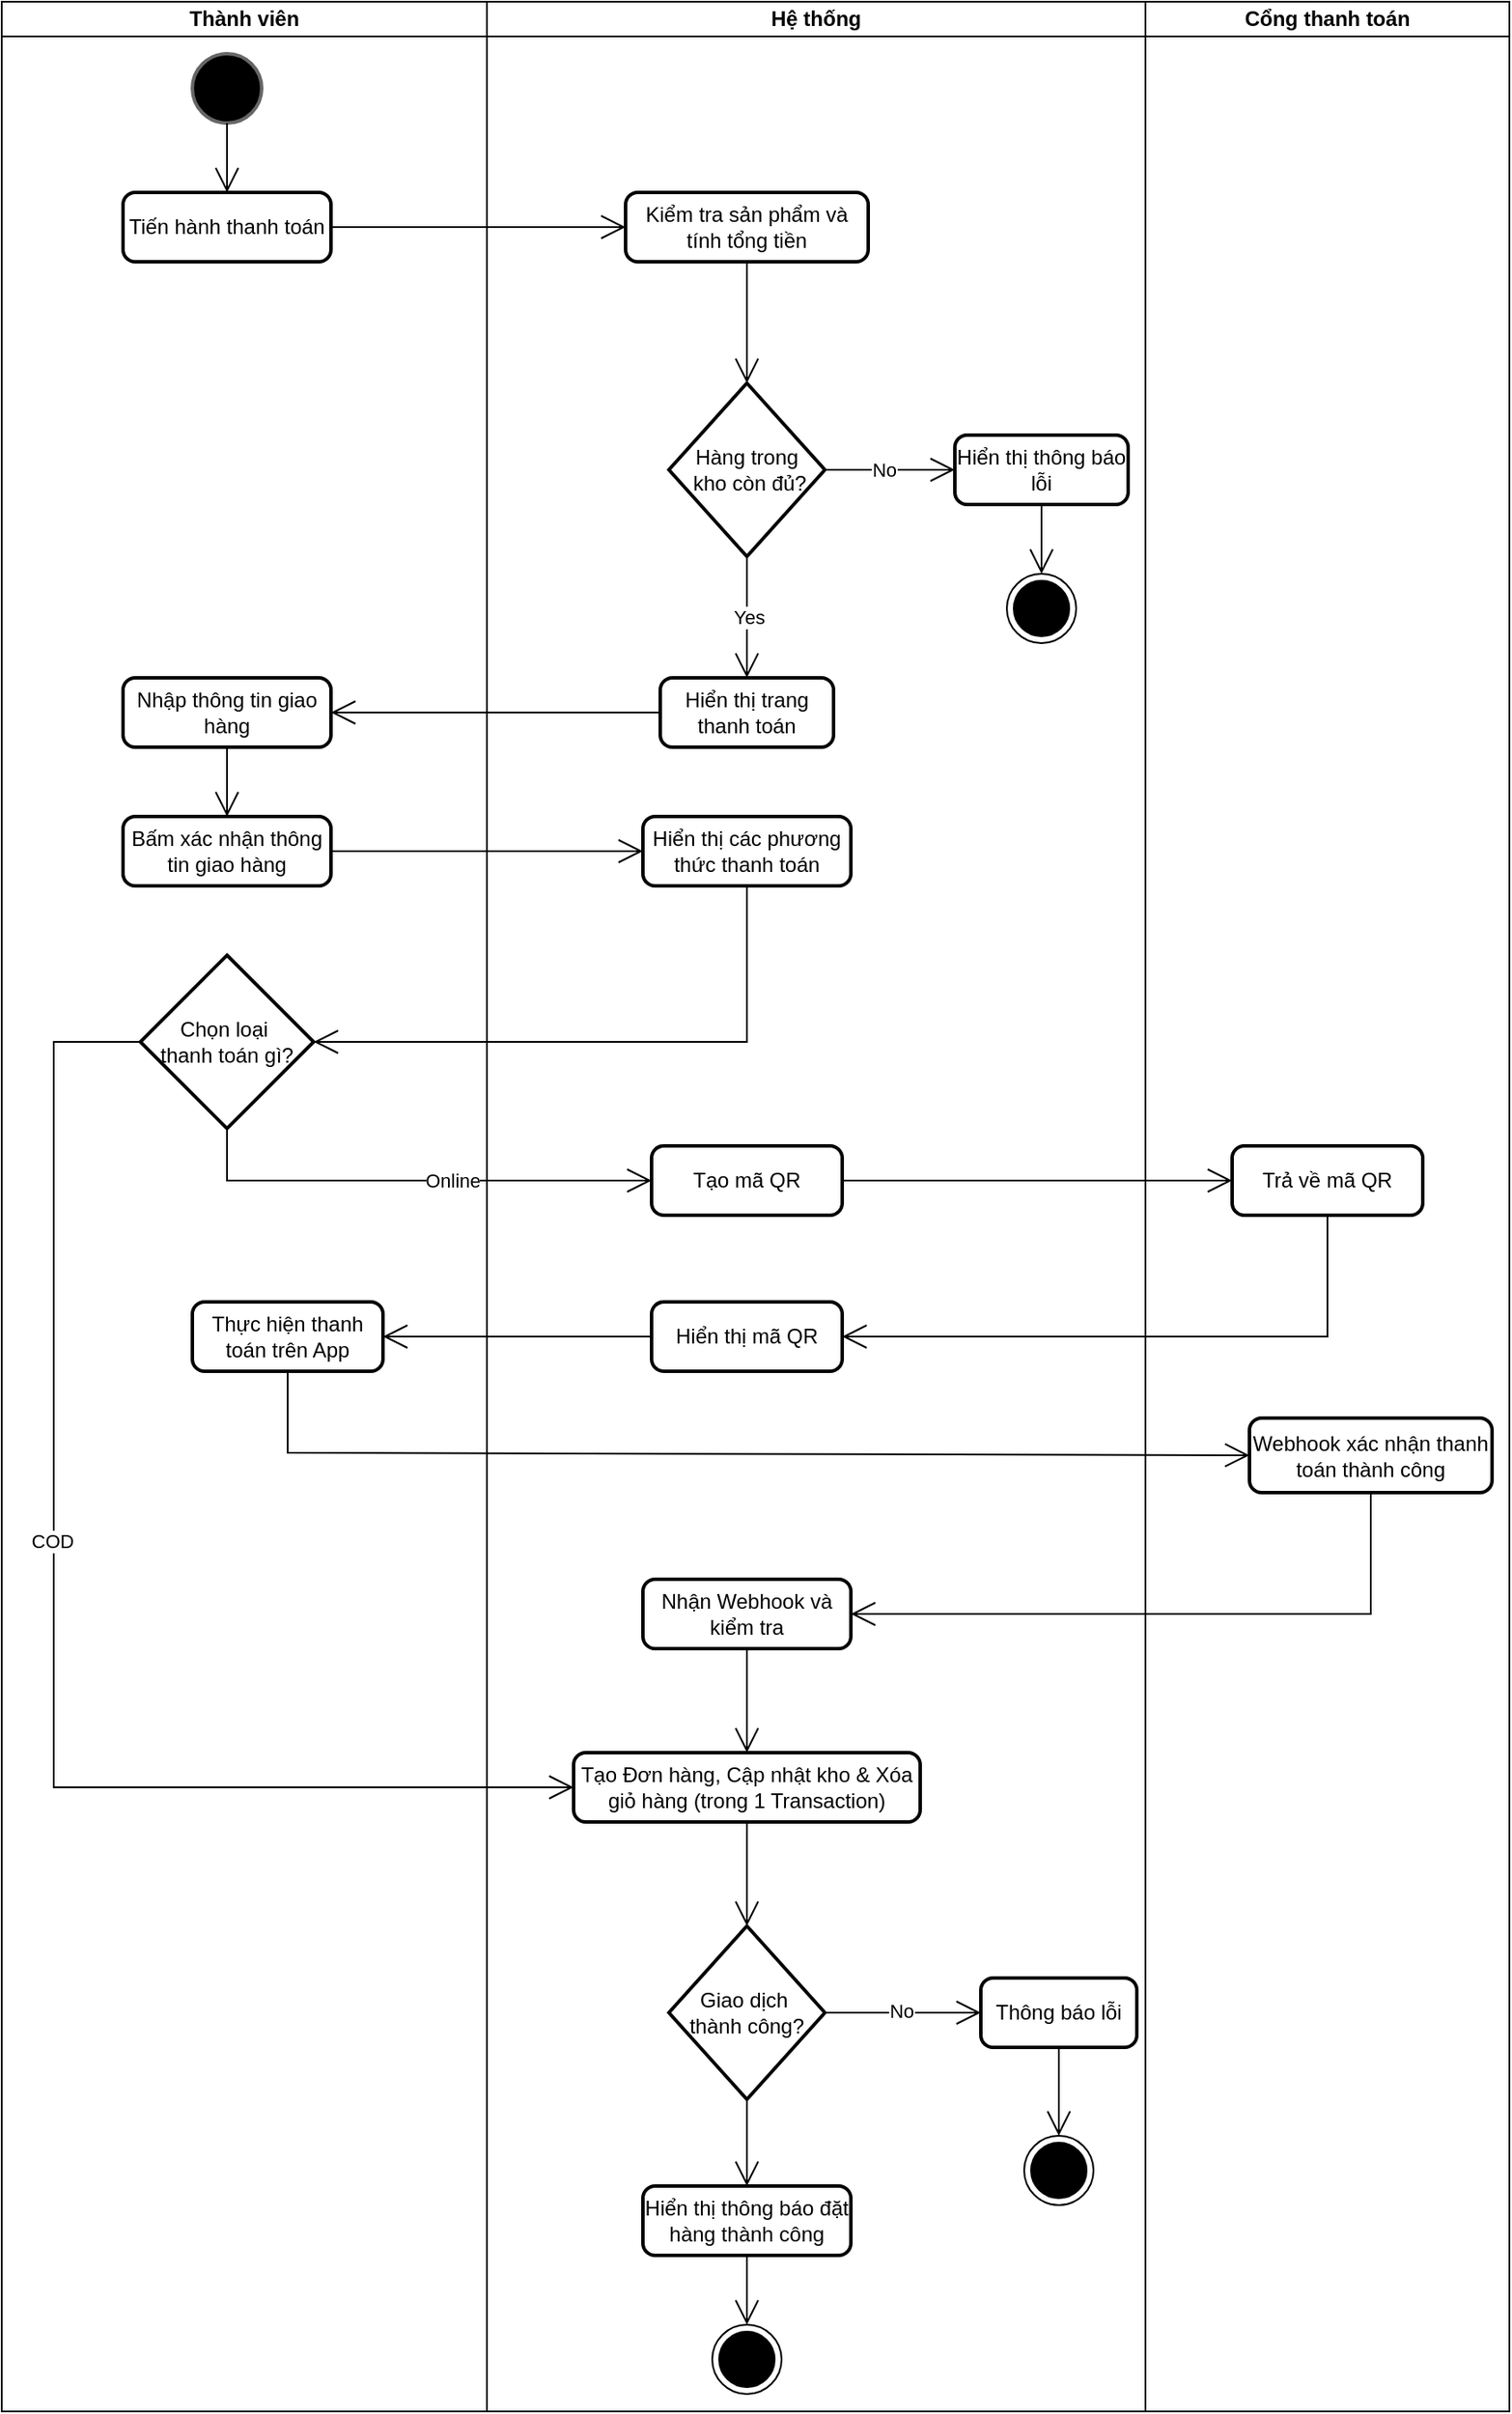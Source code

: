<mxfile version="28.1.0">
  <diagram name="Trang-1" id="hkHy-YGDt-UhT3pZUycg">
    <mxGraphModel dx="1317" dy="1146" grid="1" gridSize="10" guides="1" tooltips="1" connect="1" arrows="1" fold="1" page="1" pageScale="1" pageWidth="1169" pageHeight="827" background="none" math="0" shadow="0">
      <root>
        <mxCell id="0" />
        <mxCell id="1" parent="0" />
        <mxCell id="-FLB4UagejfchaIFmIVc-2" value="" style="strokeWidth=2;html=1;shape=mxgraph.flowchart.start_2;whiteSpace=wrap;fillColor=#000000;gradientColor=default;strokeColor=#666666;" parent="1" vertex="1">
          <mxGeometry x="120" y="40" width="40" height="40" as="geometry" />
        </mxCell>
        <mxCell id="-FLB4UagejfchaIFmIVc-4" value="Tiến hành thanh toán" style="rounded=1;whiteSpace=wrap;html=1;absoluteArcSize=1;arcSize=14;strokeWidth=2;" parent="1" vertex="1">
          <mxGeometry x="80" y="120" width="120" height="40" as="geometry" />
        </mxCell>
        <mxCell id="-FLB4UagejfchaIFmIVc-8" value="" style="endArrow=open;endFill=1;endSize=12;html=1;rounded=0;exitX=0.5;exitY=1;exitDx=0;exitDy=0;exitPerimeter=0;entryX=0.5;entryY=0;entryDx=0;entryDy=0;" parent="1" source="-FLB4UagejfchaIFmIVc-2" target="-FLB4UagejfchaIFmIVc-4" edge="1">
          <mxGeometry width="160" relative="1" as="geometry">
            <mxPoint x="230" y="180" as="sourcePoint" />
            <mxPoint x="390" y="180" as="targetPoint" />
          </mxGeometry>
        </mxCell>
        <mxCell id="-FLB4UagejfchaIFmIVc-15" value="Kiểm tra sản phẩm và tính tổng tiền" style="rounded=1;whiteSpace=wrap;html=1;absoluteArcSize=1;arcSize=14;strokeWidth=2;" parent="1" vertex="1">
          <mxGeometry x="370" y="120" width="140" height="40" as="geometry" />
        </mxCell>
        <mxCell id="-FLB4UagejfchaIFmIVc-16" value="" style="endArrow=open;endFill=1;endSize=12;html=1;rounded=0;exitX=1;exitY=0.5;exitDx=0;exitDy=0;entryX=0;entryY=0.5;entryDx=0;entryDy=0;" parent="1" source="-FLB4UagejfchaIFmIVc-4" target="-FLB4UagejfchaIFmIVc-15" edge="1">
          <mxGeometry width="160" relative="1" as="geometry">
            <mxPoint x="230" y="130" as="sourcePoint" />
            <mxPoint x="230" y="170" as="targetPoint" />
          </mxGeometry>
        </mxCell>
        <mxCell id="-FLB4UagejfchaIFmIVc-17" value="&lt;font&gt;Hàng trong&lt;/font&gt;&lt;div&gt;&lt;font&gt;&amp;nbsp;kho còn đủ?&lt;/font&gt;&lt;/div&gt;" style="strokeWidth=2;html=1;shape=mxgraph.flowchart.decision;whiteSpace=wrap;" parent="1" vertex="1">
          <mxGeometry x="395" y="230" width="90" height="100" as="geometry" />
        </mxCell>
        <mxCell id="-FLB4UagejfchaIFmIVc-18" value="" style="endArrow=open;endFill=1;endSize=12;html=1;rounded=0;exitX=0.5;exitY=1;exitDx=0;exitDy=0;entryX=0.5;entryY=0;entryDx=0;entryDy=0;entryPerimeter=0;" parent="1" source="-FLB4UagejfchaIFmIVc-15" target="-FLB4UagejfchaIFmIVc-17" edge="1">
          <mxGeometry width="160" relative="1" as="geometry">
            <mxPoint x="400" y="190" as="sourcePoint" />
            <mxPoint x="570" y="190" as="targetPoint" />
          </mxGeometry>
        </mxCell>
        <mxCell id="-FLB4UagejfchaIFmIVc-20" value="Hiển thị thông báo lỗi" style="rounded=1;whiteSpace=wrap;html=1;absoluteArcSize=1;arcSize=14;strokeWidth=2;" parent="1" vertex="1">
          <mxGeometry x="560" y="260" width="100" height="40" as="geometry" />
        </mxCell>
        <mxCell id="-FLB4UagejfchaIFmIVc-21" value="" style="endArrow=open;endFill=1;endSize=12;html=1;rounded=0;exitX=1;exitY=0.5;exitDx=0;exitDy=0;entryX=0;entryY=0.5;entryDx=0;entryDy=0;exitPerimeter=0;" parent="1" source="-FLB4UagejfchaIFmIVc-17" target="-FLB4UagejfchaIFmIVc-20" edge="1">
          <mxGeometry width="160" relative="1" as="geometry">
            <mxPoint x="500" y="300" as="sourcePoint" />
            <mxPoint x="500" y="370" as="targetPoint" />
          </mxGeometry>
        </mxCell>
        <mxCell id="-FLB4UagejfchaIFmIVc-22" value="No" style="edgeLabel;html=1;align=center;verticalAlign=middle;resizable=0;points=[];" parent="-FLB4UagejfchaIFmIVc-21" vertex="1" connectable="0">
          <mxGeometry x="-0.093" relative="1" as="geometry">
            <mxPoint as="offset" />
          </mxGeometry>
        </mxCell>
        <mxCell id="-FLB4UagejfchaIFmIVc-23" value="" style="ellipse;html=1;shape=endState;strokeColor=light-dark(#000000, #959595);fillColor=#000000;gradientColor=light-dark(#000000, #535353);" parent="1" vertex="1">
          <mxGeometry x="590" y="340" width="40" height="40" as="geometry" />
        </mxCell>
        <mxCell id="-FLB4UagejfchaIFmIVc-24" value="" style="endArrow=open;endFill=1;endSize=12;html=1;rounded=0;exitX=0.5;exitY=1;exitDx=0;exitDy=0;entryX=0.5;entryY=0;entryDx=0;entryDy=0;" parent="1" source="-FLB4UagejfchaIFmIVc-20" target="-FLB4UagejfchaIFmIVc-23" edge="1">
          <mxGeometry width="160" relative="1" as="geometry">
            <mxPoint x="450" y="500" as="sourcePoint" />
            <mxPoint x="610" y="500" as="targetPoint" />
          </mxGeometry>
        </mxCell>
        <mxCell id="-FLB4UagejfchaIFmIVc-25" value="" style="endArrow=open;endFill=1;endSize=12;html=1;rounded=0;exitX=0.5;exitY=1;exitDx=0;exitDy=0;exitPerimeter=0;entryX=0.5;entryY=0;entryDx=0;entryDy=0;" parent="1" source="-FLB4UagejfchaIFmIVc-17" target="-FLB4UagejfchaIFmIVc-29" edge="1">
          <mxGeometry width="160" relative="1" as="geometry">
            <mxPoint x="430" y="380" as="sourcePoint" />
            <mxPoint x="440" y="380" as="targetPoint" />
          </mxGeometry>
        </mxCell>
        <mxCell id="-FLB4UagejfchaIFmIVc-28" value="Yes" style="edgeLabel;html=1;align=center;verticalAlign=middle;resizable=0;points=[];" parent="-FLB4UagejfchaIFmIVc-25" vertex="1" connectable="0">
          <mxGeometry x="-0.005" y="1" relative="1" as="geometry">
            <mxPoint as="offset" />
          </mxGeometry>
        </mxCell>
        <mxCell id="-FLB4UagejfchaIFmIVc-29" value="Hiển thị trang thanh toán" style="rounded=1;whiteSpace=wrap;html=1;absoluteArcSize=1;arcSize=14;strokeWidth=2;" parent="1" vertex="1">
          <mxGeometry x="390" y="400" width="100" height="40" as="geometry" />
        </mxCell>
        <mxCell id="-FLB4UagejfchaIFmIVc-30" value="Nhập thông tin giao hàng" style="rounded=1;whiteSpace=wrap;html=1;absoluteArcSize=1;arcSize=14;strokeWidth=2;" parent="1" vertex="1">
          <mxGeometry x="80" y="400" width="120" height="40" as="geometry" />
        </mxCell>
        <mxCell id="-FLB4UagejfchaIFmIVc-31" value="" style="endArrow=open;endFill=1;endSize=12;html=1;rounded=0;exitX=0;exitY=0.5;exitDx=0;exitDy=0;entryX=1;entryY=0.5;entryDx=0;entryDy=0;" parent="1" source="-FLB4UagejfchaIFmIVc-29" target="-FLB4UagejfchaIFmIVc-30" edge="1">
          <mxGeometry width="160" relative="1" as="geometry">
            <mxPoint x="430" y="510" as="sourcePoint" />
            <mxPoint x="600" y="510" as="targetPoint" />
          </mxGeometry>
        </mxCell>
        <mxCell id="-FLB4UagejfchaIFmIVc-32" value="Bấm xác nhận thông tin giao hàng" style="rounded=1;whiteSpace=wrap;html=1;absoluteArcSize=1;arcSize=14;strokeWidth=2;" parent="1" vertex="1">
          <mxGeometry x="80" y="480" width="120" height="40" as="geometry" />
        </mxCell>
        <mxCell id="-FLB4UagejfchaIFmIVc-33" value="" style="endArrow=open;endFill=1;endSize=12;html=1;rounded=0;exitX=0.5;exitY=1;exitDx=0;exitDy=0;entryX=0.5;entryY=0;entryDx=0;entryDy=0;" parent="1" source="-FLB4UagejfchaIFmIVc-30" target="-FLB4UagejfchaIFmIVc-32" edge="1">
          <mxGeometry width="160" relative="1" as="geometry">
            <mxPoint x="340" y="440" as="sourcePoint" />
            <mxPoint x="150" y="440" as="targetPoint" />
          </mxGeometry>
        </mxCell>
        <mxCell id="-FLB4UagejfchaIFmIVc-34" value="Hiển thị các phương thức thanh toán" style="rounded=1;whiteSpace=wrap;html=1;absoluteArcSize=1;arcSize=14;strokeWidth=2;" parent="1" vertex="1">
          <mxGeometry x="380" y="480" width="120" height="40" as="geometry" />
        </mxCell>
        <mxCell id="-FLB4UagejfchaIFmIVc-36" value="" style="endArrow=open;endFill=1;endSize=12;html=1;rounded=0;exitX=1;exitY=0.5;exitDx=0;exitDy=0;entryX=0;entryY=0.5;entryDx=0;entryDy=0;" parent="1" source="-FLB4UagejfchaIFmIVc-32" target="-FLB4UagejfchaIFmIVc-34" edge="1">
          <mxGeometry width="160" relative="1" as="geometry">
            <mxPoint x="440" y="500" as="sourcePoint" />
            <mxPoint x="250" y="500" as="targetPoint" />
          </mxGeometry>
        </mxCell>
        <mxCell id="-FLB4UagejfchaIFmIVc-37" value="Chọn loại&amp;nbsp;&lt;div&gt;thanh toán gì?&lt;/div&gt;" style="strokeWidth=2;html=1;shape=mxgraph.flowchart.decision;whiteSpace=wrap;" parent="1" vertex="1">
          <mxGeometry x="90" y="560" width="100" height="100" as="geometry" />
        </mxCell>
        <mxCell id="-FLB4UagejfchaIFmIVc-39" value="Hiển thị thông báo đặt hàng thành công" style="rounded=1;whiteSpace=wrap;html=1;absoluteArcSize=1;arcSize=14;strokeWidth=2;" parent="1" vertex="1">
          <mxGeometry x="380" y="1270" width="120" height="40" as="geometry" />
        </mxCell>
        <mxCell id="-FLB4UagejfchaIFmIVc-40" value="" style="endArrow=open;endFill=1;endSize=12;html=1;rounded=0;exitX=0;exitY=0.5;exitDx=0;exitDy=0;entryX=0;entryY=0.5;entryDx=0;entryDy=0;exitPerimeter=0;" parent="1" source="-FLB4UagejfchaIFmIVc-37" target="-FLB4UagejfchaIFmIVc-62" edge="1">
          <mxGeometry width="160" relative="1" as="geometry">
            <mxPoint x="250" y="600" as="sourcePoint" />
            <mxPoint x="430" y="600" as="targetPoint" />
            <Array as="points">
              <mxPoint x="40" y="610" />
              <mxPoint x="40" y="1040" />
            </Array>
          </mxGeometry>
        </mxCell>
        <mxCell id="-FLB4UagejfchaIFmIVc-41" value="COD" style="edgeLabel;html=1;align=center;verticalAlign=middle;resizable=0;points=[];" parent="-FLB4UagejfchaIFmIVc-40" vertex="1" connectable="0">
          <mxGeometry x="-0.133" y="-1" relative="1" as="geometry">
            <mxPoint as="offset" />
          </mxGeometry>
        </mxCell>
        <mxCell id="-FLB4UagejfchaIFmIVc-42" value="" style="ellipse;html=1;shape=endState;strokeColor=light-dark(#000000, #959595);fillColor=#000000;gradientColor=light-dark(#000000, #535353);" parent="1" vertex="1">
          <mxGeometry x="420" y="1350" width="40" height="40" as="geometry" />
        </mxCell>
        <mxCell id="-FLB4UagejfchaIFmIVc-43" value="" style="endArrow=open;endFill=1;endSize=12;html=1;rounded=0;exitX=0.5;exitY=1;exitDx=0;exitDy=0;exitPerimeter=0;" parent="1" source="-FLB4UagejfchaIFmIVc-64" target="-FLB4UagejfchaIFmIVc-39" edge="1">
          <mxGeometry width="160" relative="1" as="geometry">
            <mxPoint x="270" y="1240" as="sourcePoint" />
            <mxPoint x="450" y="1240" as="targetPoint" />
          </mxGeometry>
        </mxCell>
        <mxCell id="-FLB4UagejfchaIFmIVc-44" value="" style="endArrow=open;endFill=1;endSize=12;html=1;rounded=0;entryX=0;entryY=0.5;entryDx=0;entryDy=0;" parent="1" target="-FLB4UagejfchaIFmIVc-47" edge="1">
          <mxGeometry width="160" relative="1" as="geometry">
            <mxPoint x="140" y="660" as="sourcePoint" />
            <mxPoint x="400" y="690" as="targetPoint" />
            <Array as="points">
              <mxPoint x="140" y="690" />
            </Array>
          </mxGeometry>
        </mxCell>
        <mxCell id="-FLB4UagejfchaIFmIVc-46" value="Online" style="edgeLabel;html=1;align=center;verticalAlign=middle;resizable=0;points=[];" parent="-FLB4UagejfchaIFmIVc-44" vertex="1" connectable="0">
          <mxGeometry x="-0.143" y="-4" relative="1" as="geometry">
            <mxPoint x="42" y="-4" as="offset" />
          </mxGeometry>
        </mxCell>
        <mxCell id="-FLB4UagejfchaIFmIVc-47" value="Tạo mã QR" style="rounded=1;whiteSpace=wrap;html=1;absoluteArcSize=1;arcSize=14;strokeWidth=2;" parent="1" vertex="1">
          <mxGeometry x="385" y="670" width="110" height="40" as="geometry" />
        </mxCell>
        <mxCell id="-FLB4UagejfchaIFmIVc-48" value="Trả về mã QR" style="rounded=1;whiteSpace=wrap;html=1;absoluteArcSize=1;arcSize=14;strokeWidth=2;" parent="1" vertex="1">
          <mxGeometry x="720" y="670" width="110" height="40" as="geometry" />
        </mxCell>
        <mxCell id="-FLB4UagejfchaIFmIVc-49" value="" style="endArrow=open;endFill=1;endSize=12;html=1;rounded=0;exitX=1;exitY=0.5;exitDx=0;exitDy=0;entryX=0;entryY=0.5;entryDx=0;entryDy=0;" parent="1" source="-FLB4UagejfchaIFmIVc-47" target="-FLB4UagejfchaIFmIVc-48" edge="1">
          <mxGeometry width="160" relative="1" as="geometry">
            <mxPoint x="600" y="700" as="sourcePoint" />
            <mxPoint x="845" y="740" as="targetPoint" />
            <Array as="points" />
          </mxGeometry>
        </mxCell>
        <mxCell id="-FLB4UagejfchaIFmIVc-53" value="Hiển thị mã QR" style="rounded=1;whiteSpace=wrap;html=1;absoluteArcSize=1;arcSize=14;strokeWidth=2;" parent="1" vertex="1">
          <mxGeometry x="385" y="760" width="110" height="40" as="geometry" />
        </mxCell>
        <mxCell id="-FLB4UagejfchaIFmIVc-54" value="" style="endArrow=open;endFill=1;endSize=12;html=1;rounded=0;exitX=0.5;exitY=1;exitDx=0;exitDy=0;entryX=1;entryY=0.5;entryDx=0;entryDy=0;" parent="1" source="-FLB4UagejfchaIFmIVc-48" target="-FLB4UagejfchaIFmIVc-53" edge="1">
          <mxGeometry width="160" relative="1" as="geometry">
            <mxPoint x="760" y="770" as="sourcePoint" />
            <mxPoint x="985" y="770" as="targetPoint" />
            <Array as="points">
              <mxPoint x="775" y="780" />
            </Array>
          </mxGeometry>
        </mxCell>
        <mxCell id="-FLB4UagejfchaIFmIVc-55" value="Webhook xác nhận thanh toán thành công" style="rounded=1;whiteSpace=wrap;html=1;absoluteArcSize=1;arcSize=14;strokeWidth=2;" parent="1" vertex="1">
          <mxGeometry x="730" y="827" width="140" height="43" as="geometry" />
        </mxCell>
        <mxCell id="-FLB4UagejfchaIFmIVc-56" value="Thực hiện thanh toán trên App" style="rounded=1;whiteSpace=wrap;html=1;absoluteArcSize=1;arcSize=14;strokeWidth=2;" parent="1" vertex="1">
          <mxGeometry x="120" y="760" width="110" height="40" as="geometry" />
        </mxCell>
        <mxCell id="-FLB4UagejfchaIFmIVc-57" value="" style="endArrow=open;endFill=1;endSize=12;html=1;rounded=0;exitX=0;exitY=0.5;exitDx=0;exitDy=0;entryX=1;entryY=0.5;entryDx=0;entryDy=0;" parent="1" source="-FLB4UagejfchaIFmIVc-53" target="-FLB4UagejfchaIFmIVc-56" edge="1">
          <mxGeometry width="160" relative="1" as="geometry">
            <mxPoint x="720" y="850" as="sourcePoint" />
            <mxPoint x="440" y="920" as="targetPoint" />
            <Array as="points" />
          </mxGeometry>
        </mxCell>
        <mxCell id="-FLB4UagejfchaIFmIVc-58" value="" style="endArrow=open;endFill=1;endSize=12;html=1;rounded=0;exitX=0.5;exitY=1;exitDx=0;exitDy=0;entryX=0;entryY=0.5;entryDx=0;entryDy=0;" parent="1" source="-FLB4UagejfchaIFmIVc-56" target="-FLB4UagejfchaIFmIVc-55" edge="1">
          <mxGeometry width="160" relative="1" as="geometry">
            <mxPoint x="525" y="870" as="sourcePoint" />
            <mxPoint x="370" y="870" as="targetPoint" />
            <Array as="points">
              <mxPoint x="175" y="847" />
            </Array>
          </mxGeometry>
        </mxCell>
        <mxCell id="-FLB4UagejfchaIFmIVc-59" value="Nhận Webhook và kiểm tra" style="rounded=1;whiteSpace=wrap;html=1;absoluteArcSize=1;arcSize=14;strokeWidth=2;" parent="1" vertex="1">
          <mxGeometry x="380" y="920" width="120" height="40" as="geometry" />
        </mxCell>
        <mxCell id="-FLB4UagejfchaIFmIVc-61" value="" style="endArrow=open;endFill=1;endSize=12;html=1;rounded=0;exitX=0.5;exitY=1;exitDx=0;exitDy=0;entryX=1;entryY=0.5;entryDx=0;entryDy=0;" parent="1" source="-FLB4UagejfchaIFmIVc-55" target="-FLB4UagejfchaIFmIVc-59" edge="1">
          <mxGeometry width="160" relative="1" as="geometry">
            <mxPoint x="640" y="950" as="sourcePoint" />
            <mxPoint x="1195" y="999" as="targetPoint" />
            <Array as="points">
              <mxPoint x="800" y="940" />
            </Array>
          </mxGeometry>
        </mxCell>
        <mxCell id="-FLB4UagejfchaIFmIVc-62" value="Tạo Đơn hàng, Cập nhật kho &amp;amp; Xóa giỏ hàng (trong 1 Transaction)" style="rounded=1;whiteSpace=wrap;html=1;absoluteArcSize=1;arcSize=14;strokeWidth=2;" parent="1" vertex="1">
          <mxGeometry x="340" y="1020" width="200" height="40" as="geometry" />
        </mxCell>
        <mxCell id="-FLB4UagejfchaIFmIVc-63" value="" style="endArrow=open;endFill=1;endSize=12;html=1;rounded=0;exitX=0.5;exitY=1;exitDx=0;exitDy=0;entryX=0.5;entryY=0;entryDx=0;entryDy=0;" parent="1" source="-FLB4UagejfchaIFmIVc-59" target="-FLB4UagejfchaIFmIVc-62" edge="1">
          <mxGeometry width="160" relative="1" as="geometry">
            <mxPoint x="850" y="970" as="sourcePoint" />
            <mxPoint x="550" y="1040" as="targetPoint" />
            <Array as="points">
              <mxPoint x="440" y="980" />
            </Array>
          </mxGeometry>
        </mxCell>
        <mxCell id="-FLB4UagejfchaIFmIVc-64" value="Giao dịch&amp;nbsp;&lt;div&gt;thành công?&lt;/div&gt;" style="strokeWidth=2;html=1;shape=mxgraph.flowchart.decision;whiteSpace=wrap;" parent="1" vertex="1">
          <mxGeometry x="395" y="1120" width="90" height="100" as="geometry" />
        </mxCell>
        <mxCell id="-FLB4UagejfchaIFmIVc-65" value="" style="endArrow=open;endFill=1;endSize=12;html=1;rounded=0;exitX=0.5;exitY=1;exitDx=0;exitDy=0;entryX=0.5;entryY=0;entryDx=0;entryDy=0;entryPerimeter=0;" parent="1" source="-FLB4UagejfchaIFmIVc-62" target="-FLB4UagejfchaIFmIVc-64" edge="1">
          <mxGeometry width="160" relative="1" as="geometry">
            <mxPoint x="540" y="1090" as="sourcePoint" />
            <mxPoint x="540" y="1150" as="targetPoint" />
            <Array as="points" />
          </mxGeometry>
        </mxCell>
        <mxCell id="-FLB4UagejfchaIFmIVc-66" value="Thông báo lỗi" style="rounded=1;whiteSpace=wrap;html=1;absoluteArcSize=1;arcSize=14;strokeWidth=2;" parent="1" vertex="1">
          <mxGeometry x="575" y="1150" width="90" height="40" as="geometry" />
        </mxCell>
        <mxCell id="-FLB4UagejfchaIFmIVc-68" value="" style="endArrow=open;endFill=1;endSize=12;html=1;rounded=0;exitX=1;exitY=0.5;exitDx=0;exitDy=0;entryX=0;entryY=0.5;entryDx=0;entryDy=0;exitPerimeter=0;" parent="1" source="-FLB4UagejfchaIFmIVc-64" target="-FLB4UagejfchaIFmIVc-66" edge="1">
          <mxGeometry width="160" relative="1" as="geometry">
            <mxPoint x="520" y="1170" as="sourcePoint" />
            <mxPoint x="520" y="1230" as="targetPoint" />
            <Array as="points" />
          </mxGeometry>
        </mxCell>
        <mxCell id="-FLB4UagejfchaIFmIVc-70" value="No" style="edgeLabel;html=1;align=center;verticalAlign=middle;resizable=0;points=[];" parent="-FLB4UagejfchaIFmIVc-68" vertex="1" connectable="0">
          <mxGeometry x="-0.029" y="1" relative="1" as="geometry">
            <mxPoint as="offset" />
          </mxGeometry>
        </mxCell>
        <mxCell id="-FLB4UagejfchaIFmIVc-71" value="" style="endArrow=open;endFill=1;endSize=12;html=1;rounded=0;exitX=0.5;exitY=1;exitDx=0;exitDy=0;entryX=0.5;entryY=0;entryDx=0;entryDy=0;" parent="1" source="-FLB4UagejfchaIFmIVc-66" target="-FLB4UagejfchaIFmIVc-72" edge="1">
          <mxGeometry width="160" relative="1" as="geometry">
            <mxPoint x="580" y="1240" as="sourcePoint" />
            <mxPoint x="614" y="1230" as="targetPoint" />
          </mxGeometry>
        </mxCell>
        <mxCell id="-FLB4UagejfchaIFmIVc-72" value="" style="ellipse;html=1;shape=endState;strokeColor=light-dark(#000000, #959595);fillColor=#000000;gradientColor=light-dark(#000000, #535353);" parent="1" vertex="1">
          <mxGeometry x="600" y="1241" width="40" height="40" as="geometry" />
        </mxCell>
        <mxCell id="-FLB4UagejfchaIFmIVc-74" value="" style="endArrow=open;endFill=1;endSize=12;html=1;rounded=0;exitX=0.5;exitY=1;exitDx=0;exitDy=0;entryX=0.5;entryY=0;entryDx=0;entryDy=0;" parent="1" source="-FLB4UagejfchaIFmIVc-39" target="-FLB4UagejfchaIFmIVc-42" edge="1">
          <mxGeometry width="160" relative="1" as="geometry">
            <mxPoint x="510" y="1310" as="sourcePoint" />
            <mxPoint x="600" y="1420" as="targetPoint" />
          </mxGeometry>
        </mxCell>
        <mxCell id="-FLB4UagejfchaIFmIVc-75" value="" style="endArrow=open;endFill=1;endSize=12;html=1;rounded=0;exitX=0.5;exitY=1;exitDx=0;exitDy=0;entryX=1;entryY=0.5;entryDx=0;entryDy=0;entryPerimeter=0;" parent="1" source="-FLB4UagejfchaIFmIVc-34" target="-FLB4UagejfchaIFmIVc-37" edge="1">
          <mxGeometry width="160" relative="1" as="geometry">
            <mxPoint x="420" y="580" as="sourcePoint" />
            <mxPoint x="420" y="620" as="targetPoint" />
            <Array as="points">
              <mxPoint x="440" y="610" />
            </Array>
          </mxGeometry>
        </mxCell>
        <mxCell id="Cf9uv-3uOagEvCS7XzZd-1" value="Thành viên" style="swimlane;startSize=20;whiteSpace=wrap;html=1;" vertex="1" parent="1">
          <mxGeometry x="10" y="10" width="280" height="1390" as="geometry" />
        </mxCell>
        <mxCell id="Cf9uv-3uOagEvCS7XzZd-2" value="Hệ thống" style="swimlane;startSize=20;whiteSpace=wrap;html=1;" vertex="1" parent="1">
          <mxGeometry x="290" y="10" width="380" height="1390" as="geometry" />
        </mxCell>
        <mxCell id="Cf9uv-3uOagEvCS7XzZd-3" value="Cổng thanh toán" style="swimlane;startSize=20;whiteSpace=wrap;html=1;" vertex="1" parent="1">
          <mxGeometry x="670" y="10" width="210" height="1390" as="geometry" />
        </mxCell>
      </root>
    </mxGraphModel>
  </diagram>
</mxfile>
